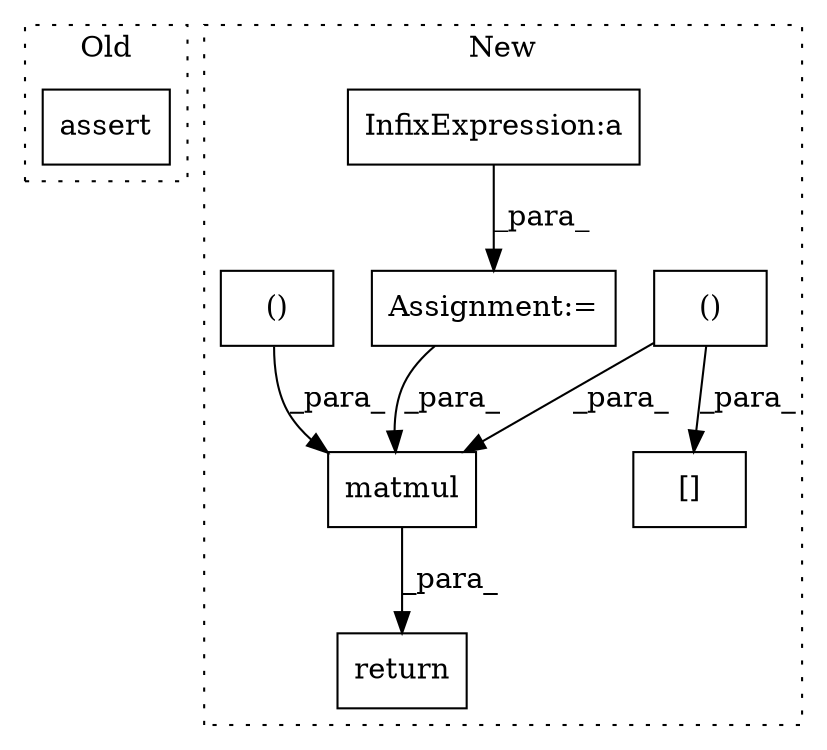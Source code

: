 digraph G {
subgraph cluster0 {
1 [label="assert" a="32" s="14879,14979" l="13,1" shape="box"];
label = "Old";
style="dotted";
}
subgraph cluster1 {
2 [label="matmul" a="32" s="17208,17354" l="7,1" shape="box"];
3 [label="InfixExpression:a" a="27" s="17064" l="3" shape="box"];
4 [label="Assignment:=" a="7" s="17091" l="1" shape="box"];
5 [label="return" a="41" s="17190" l="7" shape="box"];
6 [label="()" a="106" s="17289" l="62" shape="box"];
7 [label="[]" a="2" s="17276,17351" l="13,2" shape="box"];
8 [label="()" a="106" s="17244" l="27" shape="box"];
label = "New";
style="dotted";
}
2 -> 5 [label="_para_"];
3 -> 4 [label="_para_"];
4 -> 2 [label="_para_"];
6 -> 2 [label="_para_"];
6 -> 7 [label="_para_"];
8 -> 2 [label="_para_"];
}